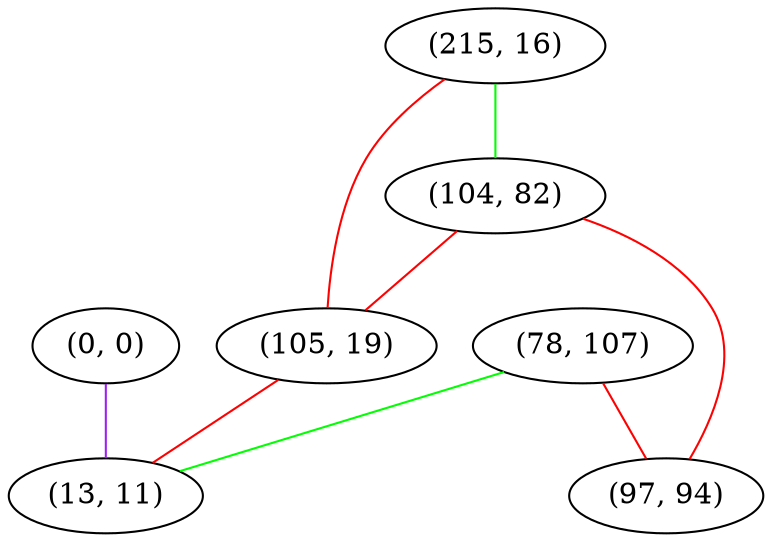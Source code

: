 graph "" {
"(78, 107)";
"(0, 0)";
"(215, 16)";
"(104, 82)";
"(105, 19)";
"(97, 94)";
"(13, 11)";
"(78, 107)" -- "(97, 94)"  [color=red, key=0, weight=1];
"(78, 107)" -- "(13, 11)"  [color=green, key=0, weight=2];
"(0, 0)" -- "(13, 11)"  [color=purple, key=0, weight=4];
"(215, 16)" -- "(105, 19)"  [color=red, key=0, weight=1];
"(215, 16)" -- "(104, 82)"  [color=green, key=0, weight=2];
"(104, 82)" -- "(105, 19)"  [color=red, key=0, weight=1];
"(104, 82)" -- "(97, 94)"  [color=red, key=0, weight=1];
"(105, 19)" -- "(13, 11)"  [color=red, key=0, weight=1];
}
